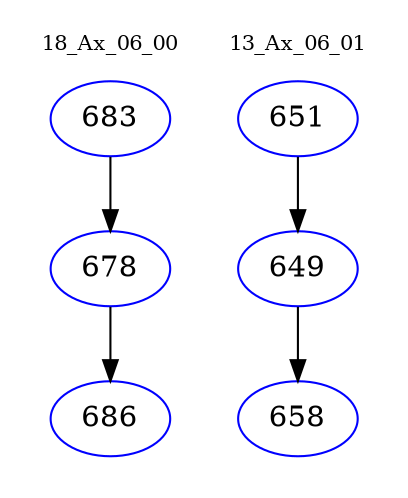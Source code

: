 digraph{
subgraph cluster_0 {
color = white
label = "18_Ax_06_00";
fontsize=10;
T0_683 [label="683", color="blue"]
T0_683 -> T0_678 [color="black"]
T0_678 [label="678", color="blue"]
T0_678 -> T0_686 [color="black"]
T0_686 [label="686", color="blue"]
}
subgraph cluster_1 {
color = white
label = "13_Ax_06_01";
fontsize=10;
T1_651 [label="651", color="blue"]
T1_651 -> T1_649 [color="black"]
T1_649 [label="649", color="blue"]
T1_649 -> T1_658 [color="black"]
T1_658 [label="658", color="blue"]
}
}
